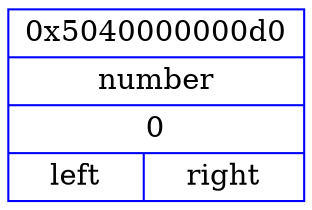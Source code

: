 digraph
{ 
rankdir=HR;

node0x5040000000d0 [ shape=record, color = blue rank = 1, label= "{ 0x5040000000d0 | number | 0 | {<n0x5040000000d0_l> left | <n0x5040000000d0_r> right}} " ];
}
